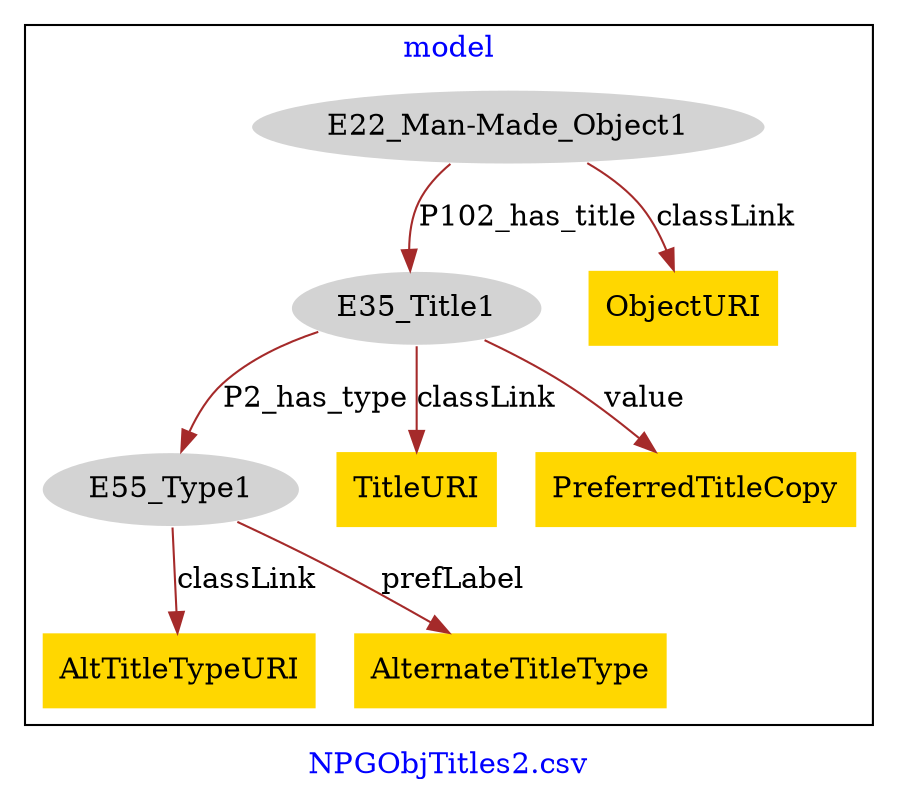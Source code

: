 digraph n0 {
fontcolor="blue"
remincross="true"
label="NPGObjTitles2.csv"
subgraph cluster {
label="model"
n2[style="filled",color="white",fillcolor="lightgray",label="E22_Man-Made_Object1"];
n3[style="filled",color="white",fillcolor="lightgray",label="E35_Title1"];
n4[style="filled",color="white",fillcolor="lightgray",label="E55_Type1"];
n5[shape="plaintext",style="filled",fillcolor="gold",label="TitleURI"];
n6[shape="plaintext",style="filled",fillcolor="gold",label="AltTitleTypeURI"];
n7[shape="plaintext",style="filled",fillcolor="gold",label="ObjectURI"];
n8[shape="plaintext",style="filled",fillcolor="gold",label="PreferredTitleCopy"];
n9[shape="plaintext",style="filled",fillcolor="gold",label="AlternateTitleType"];
}
n2 -> n3[color="brown",fontcolor="black",label="P102_has_title"]
n3 -> n4[color="brown",fontcolor="black",label="P2_has_type"]
n3 -> n5[color="brown",fontcolor="black",label="classLink"]
n4 -> n6[color="brown",fontcolor="black",label="classLink"]
n2 -> n7[color="brown",fontcolor="black",label="classLink"]
n3 -> n8[color="brown",fontcolor="black",label="value"]
n4 -> n9[color="brown",fontcolor="black",label="prefLabel"]
}
